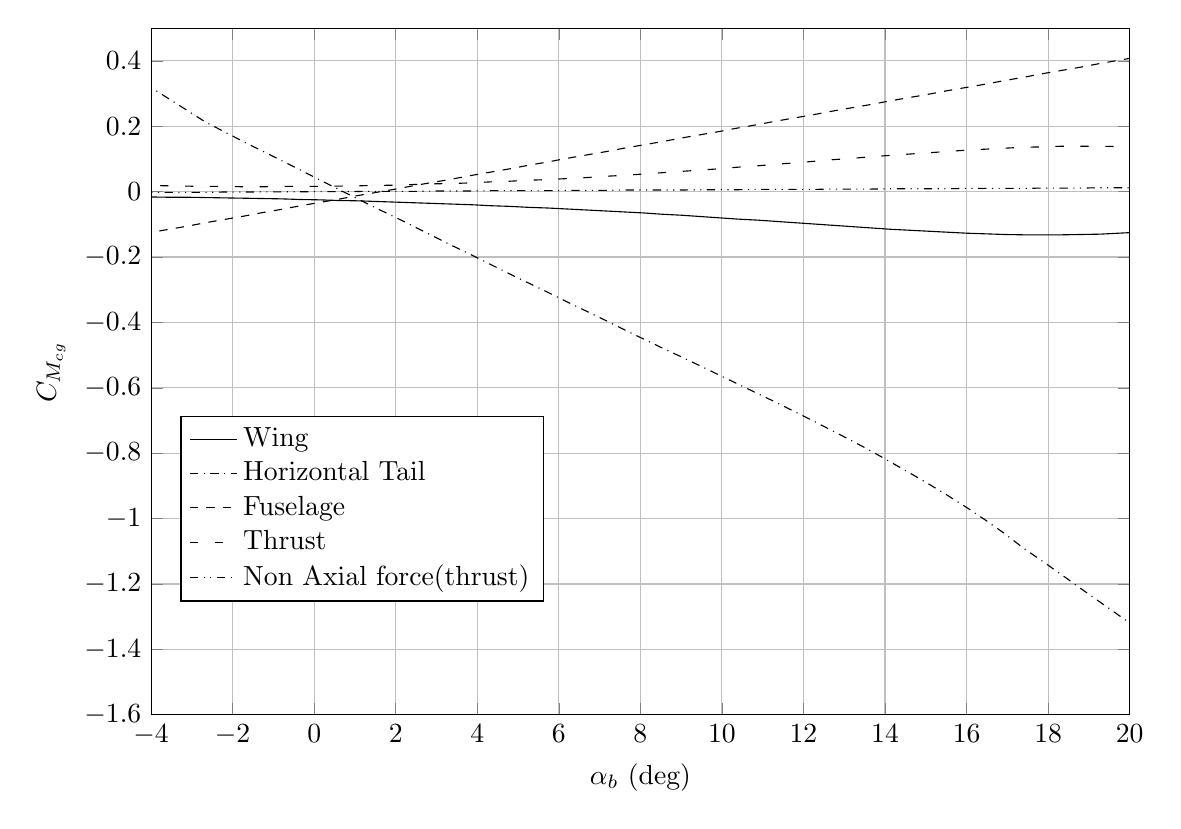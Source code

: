%Comparison of CD estimation
\begin{tikzpicture}

\begin{axis}[
width=14.01cm,
height=10.3cm,
scaled ticks=false, tick label style={/pgf/number format/fixed},
xmin=-4,
xmax=20,
xlabel={$\alpha_{b}$ (deg)},
xmajorgrids,
ymin=-1.6,
ymax=0.5,
ylabel={$C_{M_{cg}}$},
ymajorgrids,
legend style={at={(0.03,0.3)},anchor=west,draw=black,fill=white,legend cell align=left},
legend entries = {Wing\\Horizontal Tail \\Fuselage\\Thrust\\Non Axial force(thrust)\\}
]

\addplot [
color=black,
solid
]
table[row sep=crcr]{
-5.0	-0.016\\
-4.533	-0.016\\
-4.067	-0.016\\
-3.6	-0.017\\
-3.133	-0.017\\
-2.667	-0.018\\
-2.2	-0.019\\
-1.733	-0.02\\
-1.267	-0.021\\
-0.8	-0.022\\
-0.333	-0.024\\
0.133	-0.025\\
0.6	-0.027\\
1.067	-0.028\\
1.533	-0.03\\
2.0	-0.032\\
2.467	-0.034\\
2.933	-0.036\\
3.4	-0.038\\
3.867	-0.04\\
4.333	-0.043\\
4.8	-0.045\\
5.267	-0.048\\
5.733	-0.05\\
6.2	-0.053\\
6.667	-0.056\\
7.133	-0.059\\
7.6	-0.062\\
8.067	-0.065\\
8.533	-0.069\\
9.0	-0.072\\
9.467	-0.076\\
9.933	-0.08\\
10.4	-0.084\\
10.867	-0.087\\
11.333	-0.091\\
11.8	-0.095\\
12.267	-0.099\\
12.733	-0.103\\
13.2	-0.107\\
13.667	-0.111\\
14.133	-0.115\\
14.6	-0.118\\
15.067	-0.121\\
15.533	-0.124\\
16.0	-0.127\\
16.467	-0.129\\
16.933	-0.131\\
17.4	-0.132\\
17.867	-0.132\\
18.333	-0.132\\
18.8	-0.131\\
19.267	-0.13\\
19.733	-0.127\\
20.2	-0.124\\
20.667	-0.119\\
21.133	-0.113\\
21.6	-0.107\\
22.067	-0.099\\
22.533	-0.089\\
23.0	-0.078\\
};
\addplot [
color=black,
dashdotted
]
table[row sep=crcr]{
-5.0	0.399\\
-4.533	0.361\\
-4.067	0.324\\
-3.6	0.287\\
-3.133	0.25\\
-2.667	0.213\\
-2.2	0.183\\
-1.733	0.153\\
-1.267	0.124\\
-0.8	0.095\\
-0.333	0.066\\
0.133	0.036\\
0.6	0.007\\
1.067	-0.022\\
1.533	-0.051\\
2.0	-0.079\\
2.467	-0.108\\
2.933	-0.137\\
3.4	-0.166\\
3.867	-0.194\\
4.333	-0.223\\
4.8	-0.252\\
5.267	-0.28\\
5.733	-0.308\\
6.2	-0.337\\
6.667	-0.365\\
7.133	-0.393\\
7.6	-0.422\\
8.067	-0.45\\
8.533	-0.478\\
9.0	-0.505\\
9.467	-0.533\\
9.933	-0.561\\
10.4	-0.589\\
10.867	-0.617\\
11.333	-0.645\\
11.8	-0.674\\
12.267	-0.703\\
12.733	-0.733\\
13.2	-0.763\\
13.667	-0.794\\
14.133	-0.827\\
14.6	-0.86\\
15.067	-0.894\\
15.533	-0.929\\
16.0	-0.966\\
16.467	-1.005\\
16.933	-1.046\\
17.4	-1.091\\
17.867	-1.131\\
18.333	-1.172\\
18.8	-1.214\\
19.267	-1.255\\
19.733	-1.296\\
20.2	-1.336\\
20.667	-1.375\\
21.133	-1.414\\
21.6	-1.451\\
22.067	-1.486\\
22.533	-1.52\\
23.0	-1.552\\
};

\addplot [
color=black,
dashed
]
table[row sep=crcr]{
-5.0	-0.147\\
-4.533	-0.137\\
-4.067	-0.126\\
-3.6	-0.116\\
-3.133	-0.106\\
-2.667	-0.095\\
-2.2	-0.085\\
-1.733	-0.075\\
-1.267	-0.064\\
-0.8	-0.054\\
-0.333	-0.043\\
0.133	-0.033\\
0.6	-0.023\\
1.067	-0.012\\
1.533	-0.002\\
2.0	0.008\\
2.467	0.019\\
2.933	0.029\\
3.4	0.039\\
3.867	0.05\\
4.333	0.06\\
4.8	0.07\\
5.267	0.081\\
5.733	0.091\\
6.2	0.102\\
6.667	0.112\\
7.133	0.122\\
7.6	0.133\\
8.067	0.143\\
8.533	0.153\\
9.0	0.164\\
9.467	0.174\\
9.933	0.184\\
10.4	0.195\\
10.867	0.205\\
11.333	0.216\\
11.8	0.226\\
12.267	0.236\\
12.733	0.247\\
13.2	0.257\\
13.667	0.267\\
14.133	0.278\\
14.6	0.288\\
15.067	0.298\\
15.533	0.309\\
16.0	0.319\\
16.467	0.329\\
16.933	0.34\\
17.4	0.35\\
17.867	0.361\\
18.333	0.371\\
18.8	0.381\\
19.267	0.392\\
19.733	0.402\\
20.2	0.412\\
20.667	0.423\\
21.133	0.433\\
21.6	0.443\\
22.067	0.454\\
22.533	0.464\\
23.0	0.474\\
};

\addplot [
color=black,
loosely dashed
]
table[row sep=crcr]{
-5.0	0.022\\
-4.533	0.02\\
-4.067	0.019\\
-3.6	0.018\\
-3.133	0.017\\
-2.667	0.016\\
-2.2	0.016\\
-1.733	0.015\\
-1.267	0.015\\
-0.8	0.016\\
-0.333	0.016\\
0.133	0.016\\
0.6	0.017\\
1.067	0.018\\
1.533	0.019\\
2.0	0.02\\
2.467	0.022\\
2.933	0.024\\
3.4	0.025\\
3.867	0.027\\
4.333	0.03\\
4.8	0.032\\
5.267	0.035\\
5.733	0.037\\
6.2	0.04\\
6.667	0.043\\
7.133	0.047\\
7.6	0.05\\
8.067	0.054\\
8.533	0.058\\
9.0	0.062\\
9.467	0.066\\
9.933	0.07\\
10.4	0.075\\
10.867	0.079\\
11.333	0.084\\
11.8	0.088\\
12.267	0.093\\
12.733	0.098\\
13.2	0.102\\
13.667	0.107\\
14.133	0.111\\
14.6	0.115\\
15.067	0.119\\
15.533	0.123\\
16.0	0.127\\
16.467	0.13\\
16.933	0.133\\
17.4	0.136\\
17.867	0.137\\
18.333	0.139\\
18.8	0.139\\
19.267	0.139\\
19.733	0.138\\
20.2	0.137\\
20.667	0.134\\
21.133	0.131\\
21.6	0.127\\
22.067	0.122\\
22.533	0.116\\
23.0	0.109\\
};

\addplot [
color=black,
dashdotdotted
]
table[row sep=crcr]{
-5.0	-0.003\\
-4.533	-0.003\\
-4.067	-0.002\\
-3.6	-0.002\\
-3.133	-0.002\\
-2.667	-0.002\\
-2.2	-0.001\\
-1.733	-0.001\\
-1.267	-7.639E-4\\
-0.8	-4.825E-4\\
-0.333	-2.01E-4\\
0.133	8.041E-5\\
0.6	3.619E-4\\
1.067	6.433E-4\\
1.533	9.248E-4\\
2.0	0.001\\
2.467	0.001\\
2.933	0.002\\
3.4	0.002\\
3.867	0.002\\
4.333	0.003\\
4.8	0.003\\
5.267	0.003\\
5.733	0.003\\
6.2	0.004\\
6.667	0.004\\
7.133	0.004\\
7.6	0.005\\
8.067	0.005\\
8.533	0.005\\
9.0	0.005\\
9.467	0.006\\
9.933	0.006\\
10.4	0.006\\
10.867	0.007\\
11.333	0.007\\
11.8	0.007\\
12.267	0.007\\
12.733	0.008\\
13.2	0.008\\
13.667	0.008\\
14.133	0.009\\
14.6	0.009\\
15.067	0.009\\
15.533	0.009\\
16.0	0.01\\
16.467	0.01\\
16.933	0.01\\
17.4	0.01\\
17.867	0.011\\
18.333	0.011\\
18.8	0.011\\
19.267	0.012\\
19.733	0.012\\
20.2	0.012\\
20.667	0.012\\
21.133	0.013\\
21.6	0.013\\
22.067	0.013\\
22.533	0.014\\
23.0	0.014\\
};
\end{axis}
\end{tikzpicture}%
